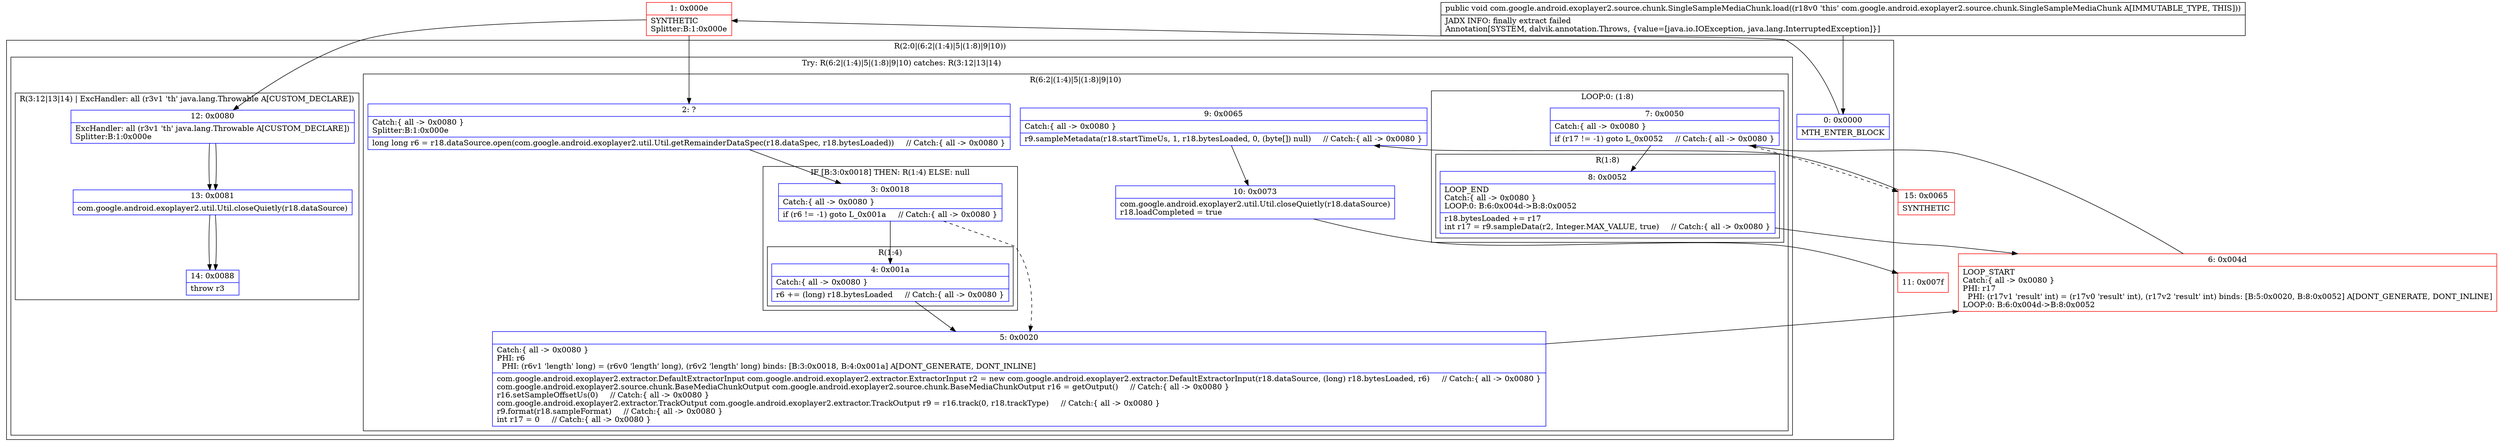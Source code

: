 digraph "CFG forcom.google.android.exoplayer2.source.chunk.SingleSampleMediaChunk.load()V" {
subgraph cluster_Region_1095282646 {
label = "R(2:0|(6:2|(1:4)|5|(1:8)|9|10))";
node [shape=record,color=blue];
Node_0 [shape=record,label="{0\:\ 0x0000|MTH_ENTER_BLOCK\l}"];
subgraph cluster_TryCatchRegion_2016560450 {
label = "Try: R(6:2|(1:4)|5|(1:8)|9|10) catches: R(3:12|13|14)";
node [shape=record,color=blue];
subgraph cluster_Region_748902424 {
label = "R(6:2|(1:4)|5|(1:8)|9|10)";
node [shape=record,color=blue];
Node_2 [shape=record,label="{2\:\ ?|Catch:\{ all \-\> 0x0080 \}\lSplitter:B:1:0x000e\l|long long r6 = r18.dataSource.open(com.google.android.exoplayer2.util.Util.getRemainderDataSpec(r18.dataSpec, r18.bytesLoaded))     \/\/ Catch:\{ all \-\> 0x0080 \}\l}"];
subgraph cluster_IfRegion_1784711131 {
label = "IF [B:3:0x0018] THEN: R(1:4) ELSE: null";
node [shape=record,color=blue];
Node_3 [shape=record,label="{3\:\ 0x0018|Catch:\{ all \-\> 0x0080 \}\l|if (r6 != \-1) goto L_0x001a     \/\/ Catch:\{ all \-\> 0x0080 \}\l}"];
subgraph cluster_Region_632869712 {
label = "R(1:4)";
node [shape=record,color=blue];
Node_4 [shape=record,label="{4\:\ 0x001a|Catch:\{ all \-\> 0x0080 \}\l|r6 += (long) r18.bytesLoaded     \/\/ Catch:\{ all \-\> 0x0080 \}\l}"];
}
}
Node_5 [shape=record,label="{5\:\ 0x0020|Catch:\{ all \-\> 0x0080 \}\lPHI: r6 \l  PHI: (r6v1 'length' long) = (r6v0 'length' long), (r6v2 'length' long) binds: [B:3:0x0018, B:4:0x001a] A[DONT_GENERATE, DONT_INLINE]\l|com.google.android.exoplayer2.extractor.DefaultExtractorInput com.google.android.exoplayer2.extractor.ExtractorInput r2 = new com.google.android.exoplayer2.extractor.DefaultExtractorInput(r18.dataSource, (long) r18.bytesLoaded, r6)     \/\/ Catch:\{ all \-\> 0x0080 \}\lcom.google.android.exoplayer2.source.chunk.BaseMediaChunkOutput com.google.android.exoplayer2.source.chunk.BaseMediaChunkOutput r16 = getOutput()     \/\/ Catch:\{ all \-\> 0x0080 \}\lr16.setSampleOffsetUs(0)     \/\/ Catch:\{ all \-\> 0x0080 \}\lcom.google.android.exoplayer2.extractor.TrackOutput com.google.android.exoplayer2.extractor.TrackOutput r9 = r16.track(0, r18.trackType)     \/\/ Catch:\{ all \-\> 0x0080 \}\lr9.format(r18.sampleFormat)     \/\/ Catch:\{ all \-\> 0x0080 \}\lint r17 = 0     \/\/ Catch:\{ all \-\> 0x0080 \}\l}"];
subgraph cluster_LoopRegion_226170688 {
label = "LOOP:0: (1:8)";
node [shape=record,color=blue];
Node_7 [shape=record,label="{7\:\ 0x0050|Catch:\{ all \-\> 0x0080 \}\l|if (r17 != \-1) goto L_0x0052     \/\/ Catch:\{ all \-\> 0x0080 \}\l}"];
subgraph cluster_Region_1001323887 {
label = "R(1:8)";
node [shape=record,color=blue];
Node_8 [shape=record,label="{8\:\ 0x0052|LOOP_END\lCatch:\{ all \-\> 0x0080 \}\lLOOP:0: B:6:0x004d\-\>B:8:0x0052\l|r18.bytesLoaded += r17\lint r17 = r9.sampleData(r2, Integer.MAX_VALUE, true)     \/\/ Catch:\{ all \-\> 0x0080 \}\l}"];
}
}
Node_9 [shape=record,label="{9\:\ 0x0065|Catch:\{ all \-\> 0x0080 \}\l|r9.sampleMetadata(r18.startTimeUs, 1, r18.bytesLoaded, 0, (byte[]) null)     \/\/ Catch:\{ all \-\> 0x0080 \}\l}"];
Node_10 [shape=record,label="{10\:\ 0x0073|com.google.android.exoplayer2.util.Util.closeQuietly(r18.dataSource)\lr18.loadCompleted = true\l}"];
}
subgraph cluster_Region_1126633902 {
label = "R(3:12|13|14) | ExcHandler: all (r3v1 'th' java.lang.Throwable A[CUSTOM_DECLARE])\l";
node [shape=record,color=blue];
Node_12 [shape=record,label="{12\:\ 0x0080|ExcHandler: all (r3v1 'th' java.lang.Throwable A[CUSTOM_DECLARE])\lSplitter:B:1:0x000e\l}"];
Node_13 [shape=record,label="{13\:\ 0x0081|com.google.android.exoplayer2.util.Util.closeQuietly(r18.dataSource)\l}"];
Node_14 [shape=record,label="{14\:\ 0x0088|throw r3\l}"];
}
}
}
subgraph cluster_Region_1126633902 {
label = "R(3:12|13|14) | ExcHandler: all (r3v1 'th' java.lang.Throwable A[CUSTOM_DECLARE])\l";
node [shape=record,color=blue];
Node_12 [shape=record,label="{12\:\ 0x0080|ExcHandler: all (r3v1 'th' java.lang.Throwable A[CUSTOM_DECLARE])\lSplitter:B:1:0x000e\l}"];
Node_13 [shape=record,label="{13\:\ 0x0081|com.google.android.exoplayer2.util.Util.closeQuietly(r18.dataSource)\l}"];
Node_14 [shape=record,label="{14\:\ 0x0088|throw r3\l}"];
}
Node_1 [shape=record,color=red,label="{1\:\ 0x000e|SYNTHETIC\lSplitter:B:1:0x000e\l}"];
Node_6 [shape=record,color=red,label="{6\:\ 0x004d|LOOP_START\lCatch:\{ all \-\> 0x0080 \}\lPHI: r17 \l  PHI: (r17v1 'result' int) = (r17v0 'result' int), (r17v2 'result' int) binds: [B:5:0x0020, B:8:0x0052] A[DONT_GENERATE, DONT_INLINE]\lLOOP:0: B:6:0x004d\-\>B:8:0x0052\l}"];
Node_11 [shape=record,color=red,label="{11\:\ 0x007f}"];
Node_15 [shape=record,color=red,label="{15\:\ 0x0065|SYNTHETIC\l}"];
MethodNode[shape=record,label="{public void com.google.android.exoplayer2.source.chunk.SingleSampleMediaChunk.load((r18v0 'this' com.google.android.exoplayer2.source.chunk.SingleSampleMediaChunk A[IMMUTABLE_TYPE, THIS]))  | JADX INFO: finally extract failed\lAnnotation[SYSTEM, dalvik.annotation.Throws, \{value=[java.io.IOException, java.lang.InterruptedException]\}]\l}"];
MethodNode -> Node_0;
Node_0 -> Node_1;
Node_2 -> Node_3;
Node_3 -> Node_4;
Node_3 -> Node_5[style=dashed];
Node_4 -> Node_5;
Node_5 -> Node_6;
Node_7 -> Node_8;
Node_7 -> Node_15[style=dashed];
Node_8 -> Node_6;
Node_9 -> Node_10;
Node_10 -> Node_11;
Node_12 -> Node_13;
Node_13 -> Node_14;
Node_12 -> Node_13;
Node_13 -> Node_14;
Node_1 -> Node_2;
Node_1 -> Node_12;
Node_6 -> Node_7;
Node_15 -> Node_9;
}

